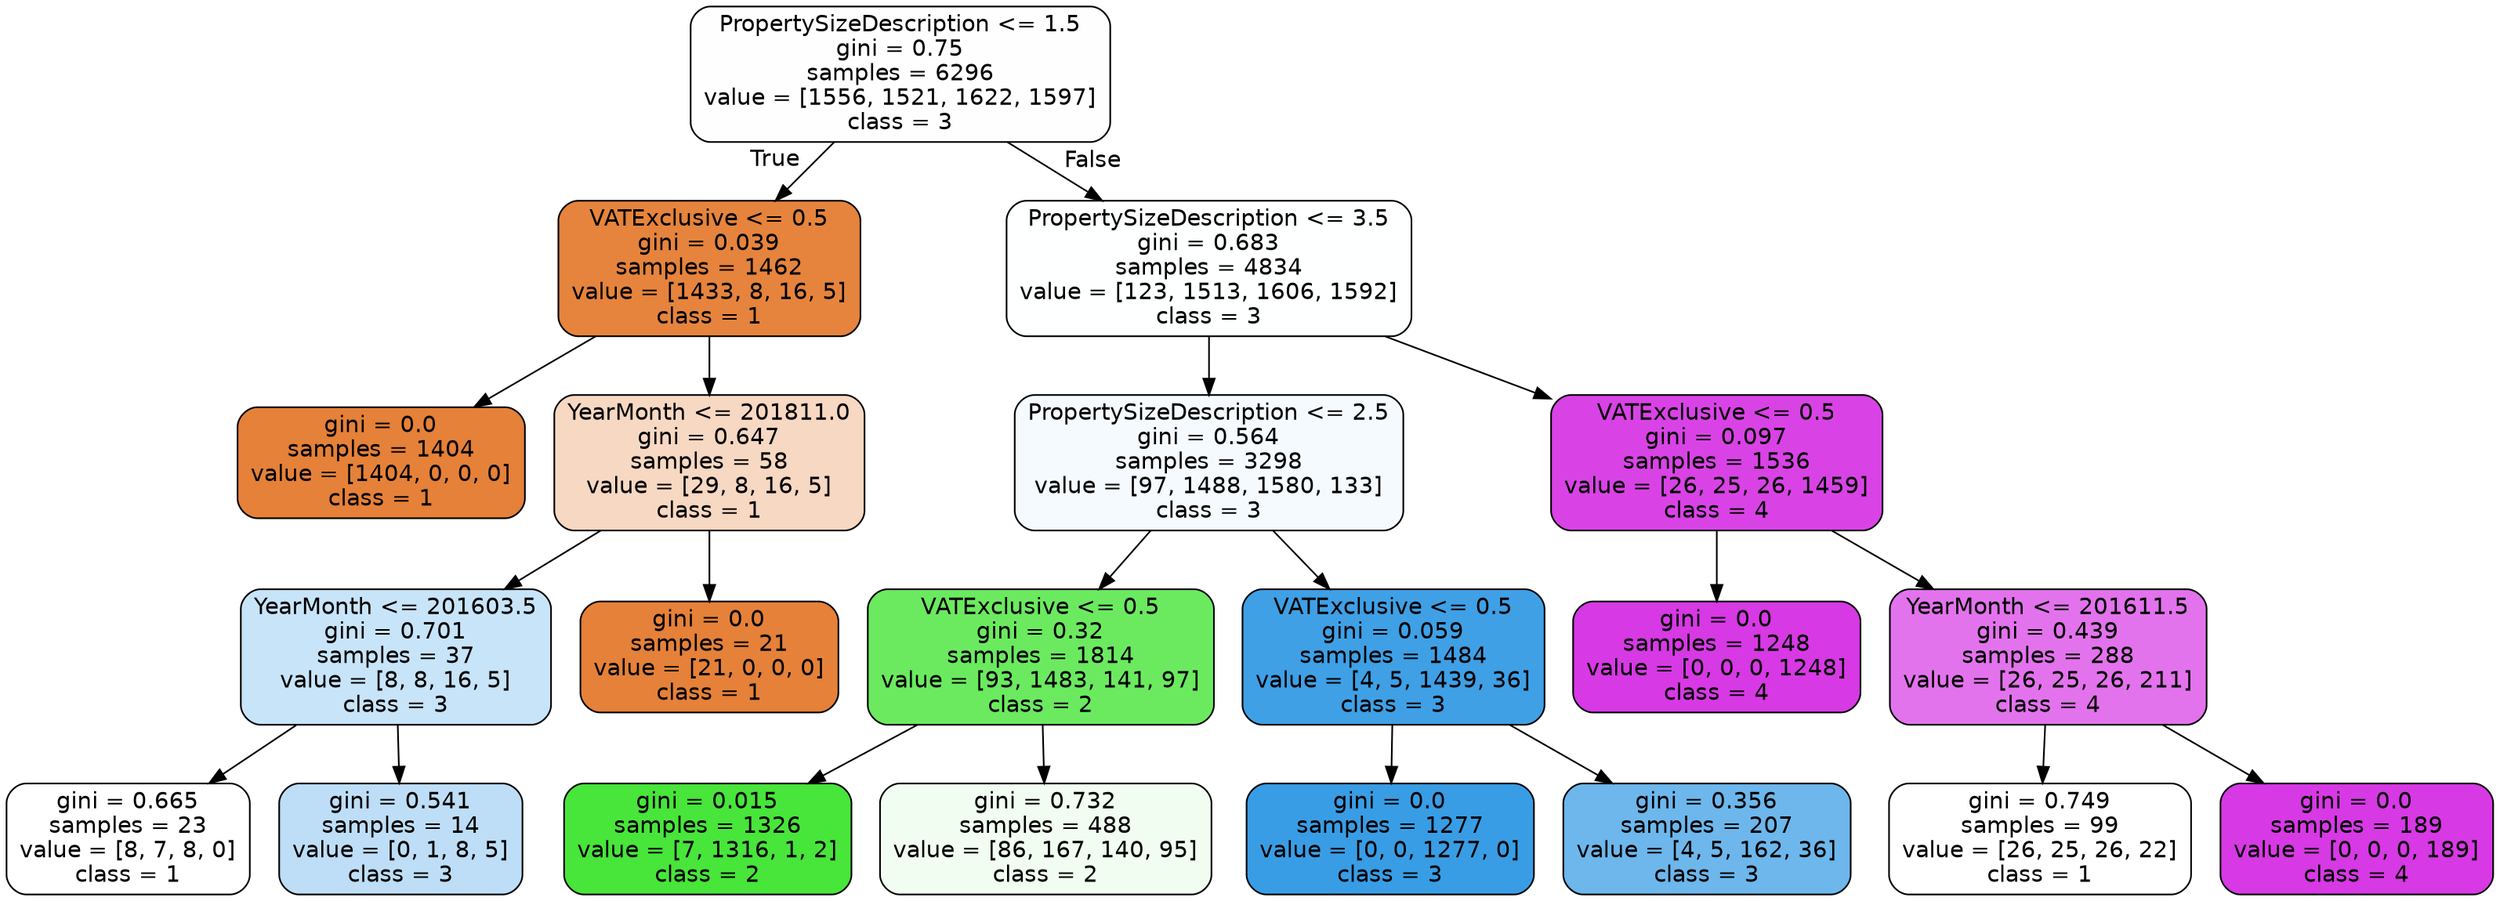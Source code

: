 digraph Tree {
node [shape=box, style="filled, rounded", color="black", fontname="helvetica"] ;
edge [fontname="helvetica"] ;
0 [label="PropertySizeDescription <= 1.5\ngini = 0.75\nsamples = 6296\nvalue = [1556, 1521, 1622, 1597]\nclass = 3", fillcolor="#fefeff"] ;
1 [label="VATExclusive <= 0.5\ngini = 0.039\nsamples = 1462\nvalue = [1433, 8, 16, 5]\nclass = 1", fillcolor="#e6843d"] ;
0 -> 1 [labeldistance=2.5, labelangle=45, headlabel="True"] ;
2 [label="gini = 0.0\nsamples = 1404\nvalue = [1404, 0, 0, 0]\nclass = 1", fillcolor="#e58139"] ;
1 -> 2 ;
3 [label="YearMonth <= 201811.0\ngini = 0.647\nsamples = 58\nvalue = [29, 8, 16, 5]\nclass = 1", fillcolor="#f7d8c2"] ;
1 -> 3 ;
4 [label="YearMonth <= 201603.5\ngini = 0.701\nsamples = 37\nvalue = [8, 8, 16, 5]\nclass = 3", fillcolor="#c8e4f8"] ;
3 -> 4 ;
5 [label="gini = 0.665\nsamples = 23\nvalue = [8, 7, 8, 0]\nclass = 1", fillcolor="#ffffff"] ;
4 -> 5 ;
6 [label="gini = 0.541\nsamples = 14\nvalue = [0, 1, 8, 5]\nclass = 3", fillcolor="#bddef6"] ;
4 -> 6 ;
7 [label="gini = 0.0\nsamples = 21\nvalue = [21, 0, 0, 0]\nclass = 1", fillcolor="#e58139"] ;
3 -> 7 ;
8 [label="PropertySizeDescription <= 3.5\ngini = 0.683\nsamples = 4834\nvalue = [123, 1513, 1606, 1592]\nclass = 3", fillcolor="#feffff"] ;
0 -> 8 [labeldistance=2.5, labelangle=-45, headlabel="False"] ;
9 [label="PropertySizeDescription <= 2.5\ngini = 0.564\nsamples = 3298\nvalue = [97, 1488, 1580, 133]\nclass = 3", fillcolor="#f5fafe"] ;
8 -> 9 ;
10 [label="VATExclusive <= 0.5\ngini = 0.32\nsamples = 1814\nvalue = [93, 1483, 141, 97]\nclass = 2", fillcolor="#6bea60"] ;
9 -> 10 ;
11 [label="gini = 0.015\nsamples = 1326\nvalue = [7, 1316, 1, 2]\nclass = 2", fillcolor="#48e53b"] ;
10 -> 11 ;
12 [label="gini = 0.732\nsamples = 488\nvalue = [86, 167, 140, 95]\nclass = 2", fillcolor="#f1fdf0"] ;
10 -> 12 ;
13 [label="VATExclusive <= 0.5\ngini = 0.059\nsamples = 1484\nvalue = [4, 5, 1439, 36]\nclass = 3", fillcolor="#3fa0e6"] ;
9 -> 13 ;
14 [label="gini = 0.0\nsamples = 1277\nvalue = [0, 0, 1277, 0]\nclass = 3", fillcolor="#399de5"] ;
13 -> 14 ;
15 [label="gini = 0.356\nsamples = 207\nvalue = [4, 5, 162, 36]\nclass = 3", fillcolor="#6db7ec"] ;
13 -> 15 ;
16 [label="VATExclusive <= 0.5\ngini = 0.097\nsamples = 1536\nvalue = [26, 25, 26, 1459]\nclass = 4", fillcolor="#d943e6"] ;
8 -> 16 ;
17 [label="gini = 0.0\nsamples = 1248\nvalue = [0, 0, 0, 1248]\nclass = 4", fillcolor="#d739e5"] ;
16 -> 17 ;
18 [label="YearMonth <= 201611.5\ngini = 0.439\nsamples = 288\nvalue = [26, 25, 26, 211]\nclass = 4", fillcolor="#e373ed"] ;
16 -> 18 ;
19 [label="gini = 0.749\nsamples = 99\nvalue = [26, 25, 26, 22]\nclass = 1", fillcolor="#ffffff"] ;
18 -> 19 ;
20 [label="gini = 0.0\nsamples = 189\nvalue = [0, 0, 0, 189]\nclass = 4", fillcolor="#d739e5"] ;
18 -> 20 ;
}